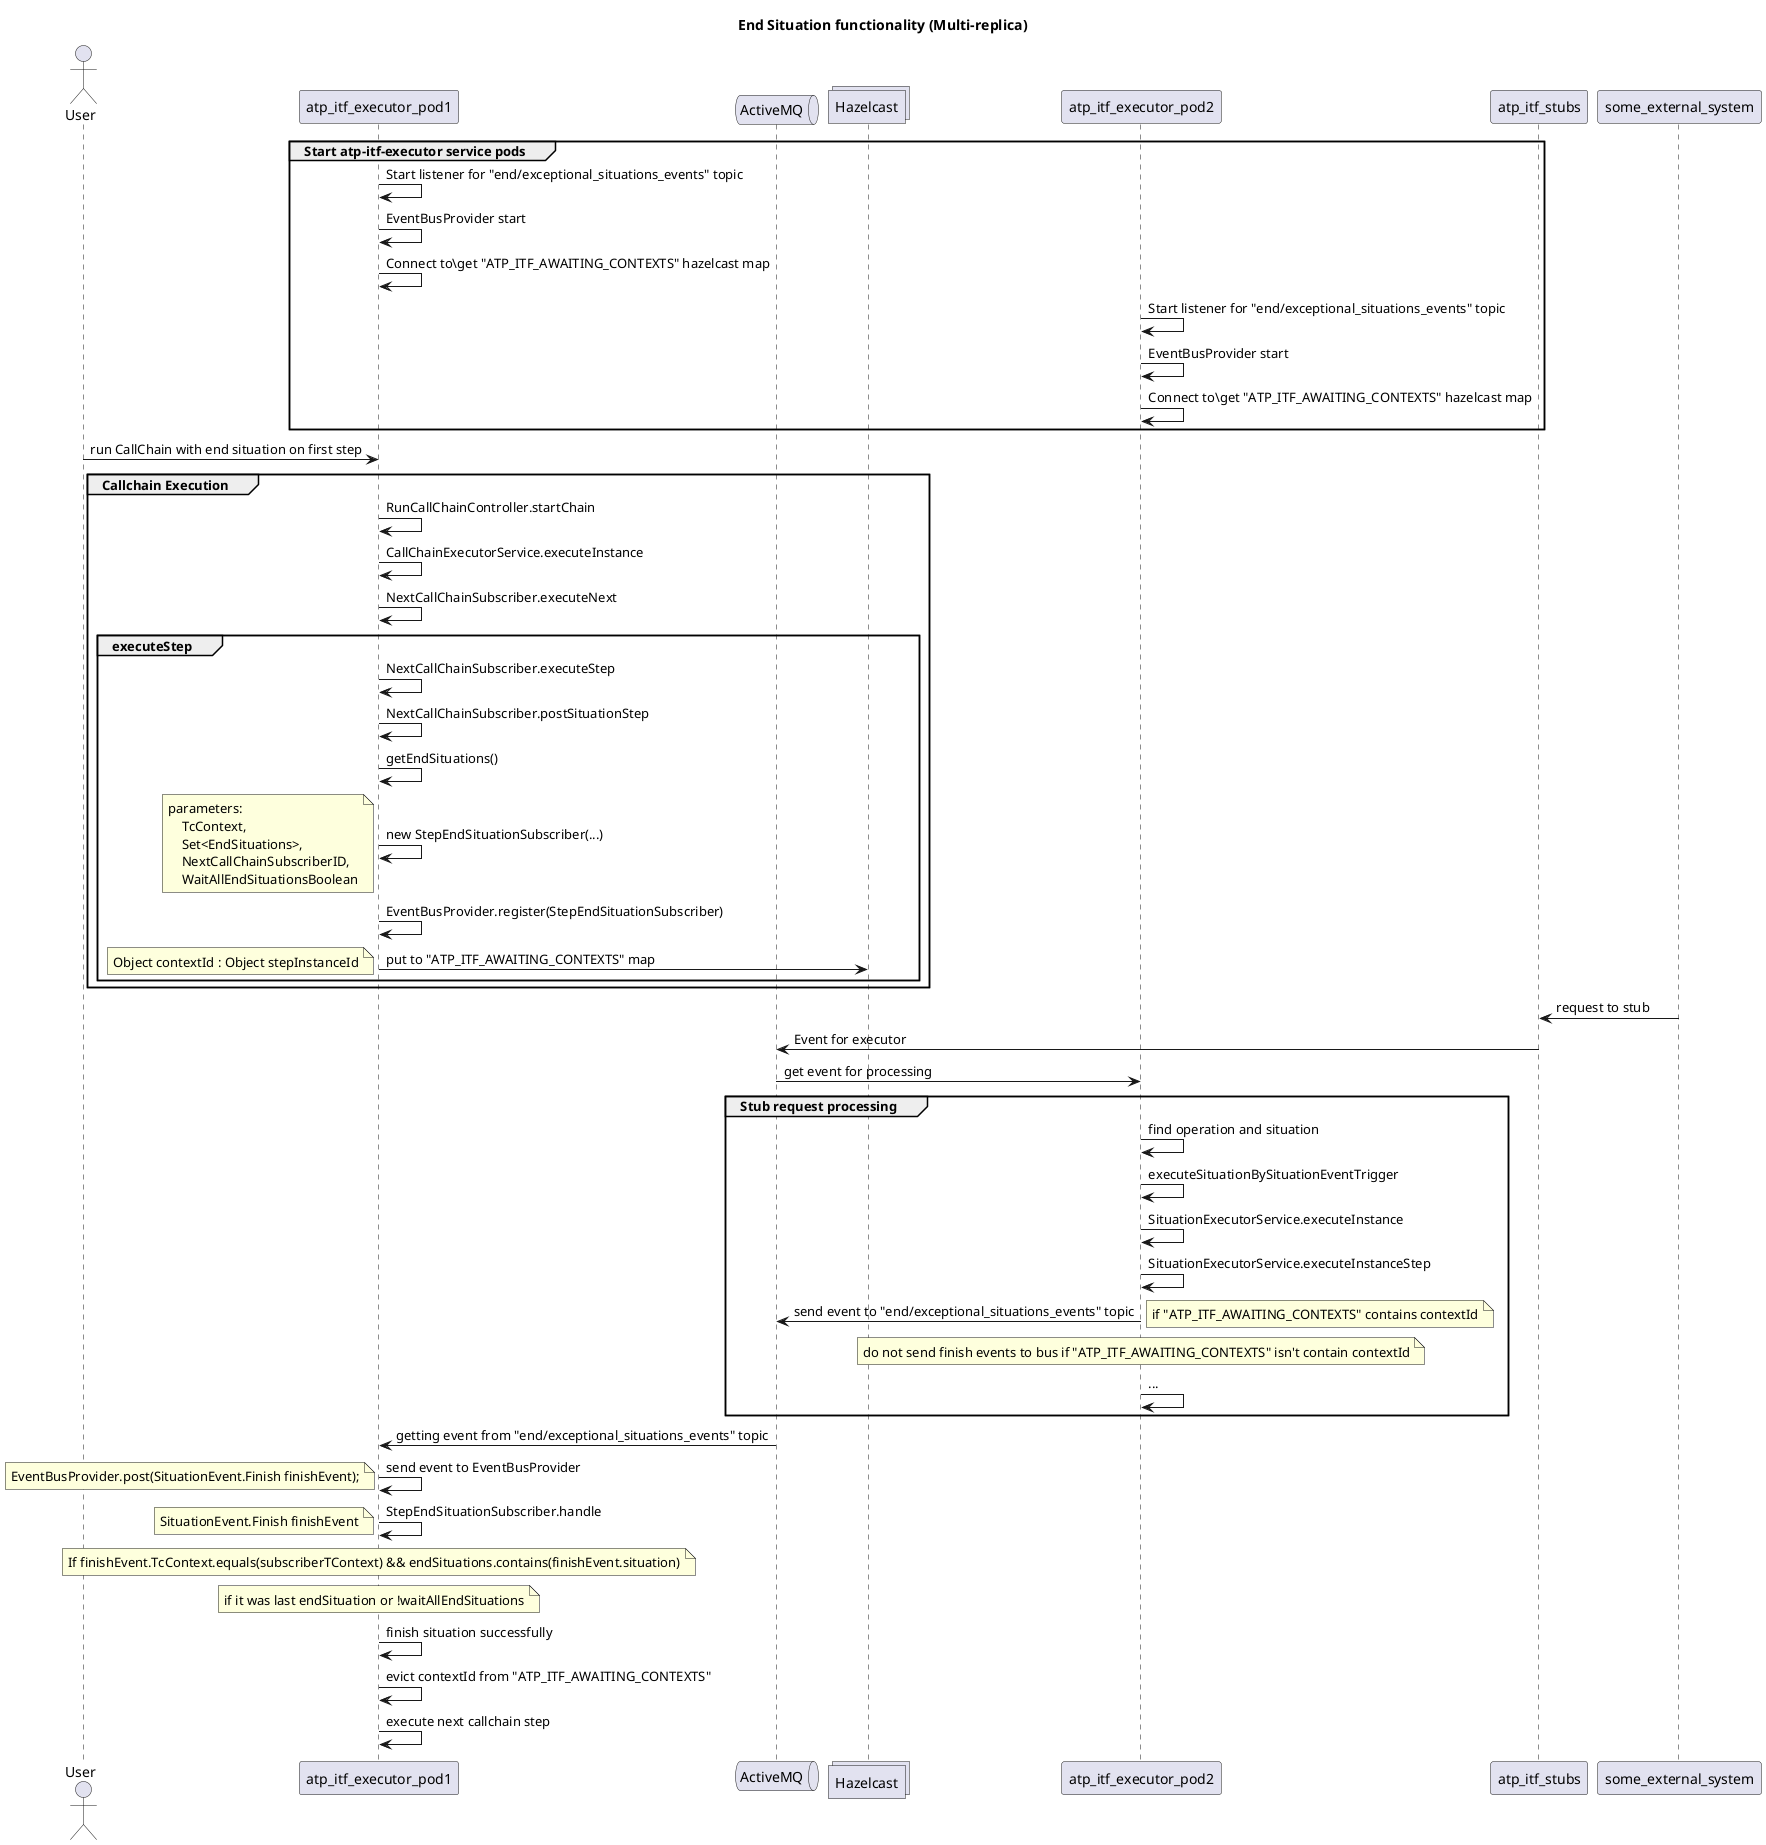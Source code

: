 @startuml
title End Situation functionality (Multi-replica)

actor User
participant atp_itf_executor_pod1
queue ActiveMQ
collections Hazelcast
participant atp_itf_executor_pod2
participant atp_itf_stubs
participant some_external_system

group Start atp-itf-executor service pods
    atp_itf_executor_pod1 -> atp_itf_executor_pod1: Start listener for "end/exceptional_situations_events" topic
    atp_itf_executor_pod1 -> atp_itf_executor_pod1: EventBusProvider start
    atp_itf_executor_pod1 -> atp_itf_executor_pod1: Connect to\get "ATP_ITF_AWAITING_CONTEXTS" hazelcast map
    atp_itf_executor_pod2 -> atp_itf_executor_pod2: Start listener for "end/exceptional_situations_events" topic
    atp_itf_executor_pod2 -> atp_itf_executor_pod2: EventBusProvider start
    atp_itf_executor_pod2 -> atp_itf_executor_pod2: Connect to\get "ATP_ITF_AWAITING_CONTEXTS" hazelcast map
end

User -> atp_itf_executor_pod1: run CallChain with end situation on first step

group Callchain Execution
    atp_itf_executor_pod1 -> atp_itf_executor_pod1: RunCallChainController.startChain
    atp_itf_executor_pod1 -> atp_itf_executor_pod1: CallChainExecutorService.executeInstance
    atp_itf_executor_pod1 -> atp_itf_executor_pod1: NextCallChainSubscriber.executeNext
    group executeStep
        atp_itf_executor_pod1 -> atp_itf_executor_pod1: NextCallChainSubscriber.executeStep
        atp_itf_executor_pod1 -> atp_itf_executor_pod1: NextCallChainSubscriber.postSituationStep
        atp_itf_executor_pod1 -> atp_itf_executor_pod1: getEndSituations()
        atp_itf_executor_pod1 -> atp_itf_executor_pod1: new StepEndSituationSubscriber(...)
        note left
        parameters:
            TcContext,
            Set<EndSituations>,
            NextCallChainSubscriberID,
            WaitAllEndSituationsBoolean
        end note
        atp_itf_executor_pod1 -> atp_itf_executor_pod1: EventBusProvider.register(StepEndSituationSubscriber)
        atp_itf_executor_pod1 -> Hazelcast: put to "ATP_ITF_AWAITING_CONTEXTS" map
        note left: Object contextId : Object stepInstanceId
    end
end
some_external_system -> atp_itf_stubs: request to stub
atp_itf_stubs -> ActiveMQ: Event for executor
ActiveMQ -> atp_itf_executor_pod2: get event for processing

group Stub request processing
    atp_itf_executor_pod2 -> atp_itf_executor_pod2: find operation and situation
    atp_itf_executor_pod2 -> atp_itf_executor_pod2: executeSituationBySituationEventTrigger
    atp_itf_executor_pod2 -> atp_itf_executor_pod2: SituationExecutorService.executeInstance
    atp_itf_executor_pod2 -> atp_itf_executor_pod2: SituationExecutorService.executeInstanceStep
    atp_itf_executor_pod2 -> ActiveMQ: send event to "end/exceptional_situations_events" topic
    note right: if "ATP_ITF_AWAITING_CONTEXTS" contains contextId
    note over atp_itf_executor_pod2: do not send finish events to bus if "ATP_ITF_AWAITING_CONTEXTS" isn't contain contextId
    atp_itf_executor_pod2 -> atp_itf_executor_pod2: ...
end

ActiveMQ -> atp_itf_executor_pod1: getting event from "end/exceptional_situations_events" topic
atp_itf_executor_pod1 -> atp_itf_executor_pod1: send event to EventBusProvider
note left: EventBusProvider.post(SituationEvent.Finish finishEvent);
atp_itf_executor_pod1 -> atp_itf_executor_pod1: StepEndSituationSubscriber.handle
note left: SituationEvent.Finish finishEvent
note over atp_itf_executor_pod1: If finishEvent.TcContext.equals(subscriberTContext) && endSituations.contains(finishEvent.situation)
note over atp_itf_executor_pod1: if it was last endSituation or !waitAllEndSituations
atp_itf_executor_pod1 -> atp_itf_executor_pod1: finish situation successfully
atp_itf_executor_pod1 -> atp_itf_executor_pod1: evict contextId from "ATP_ITF_AWAITING_CONTEXTS"
atp_itf_executor_pod1 -> atp_itf_executor_pod1: execute next callchain step


@enduml